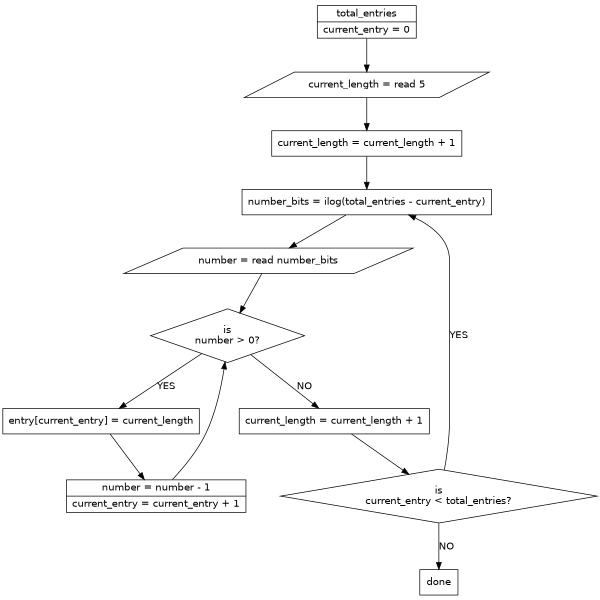 digraph write_alac_residual {
  node [fontname="DejaVuSans"];
  edge [fontname="DejaVuSans"];
  ratio=fill;
  margin=0;
  size="4,4";

  init [shape=record,label="{total_entries|current_entry = 0}"];
  init -> read_current_length;
  read_current_length [shape=parallelogram,label="current_length = read 5"];
  read_current_length -> incr_current_length;
  incr_current_length [shape=rect,label="current_length = current_length + 1"];
  incr_current_length -> set_number_bits;
  set_number_bits [shape=rect,label="number_bits = ilog(total_entries - current_entry)"];
  set_number_bits -> read_number;
  read_number [shape=parallelogram,label="number = read number_bits"];
  read_number -> check_number;
  check_number [shape=diamond,label="is\nnumber > 0?"];
  check_number -> set_entry [label="YES"];
  check_number -> increment_current_length [label="NO"];
  set_entry [shape=rect,label="entry[current_entry] = current_length"];
  set_entry -> decrement_number;
  decrement_number [shape=record,label="{number = number - 1|current_entry = current_entry + 1}"];
  decrement_number -> check_number;
  increment_current_length [shape=rect,label="current_length = current_length + 1"];
  increment_current_length -> check_current_entry;
  check_current_entry [shape=diamond,label="is\ncurrent_entry < total_entries?"];
  check_current_entry -> set_number_bits [label="YES"];
  check_current_entry -> done [label="NO"];
  done [shape=record,label="done"];
}
